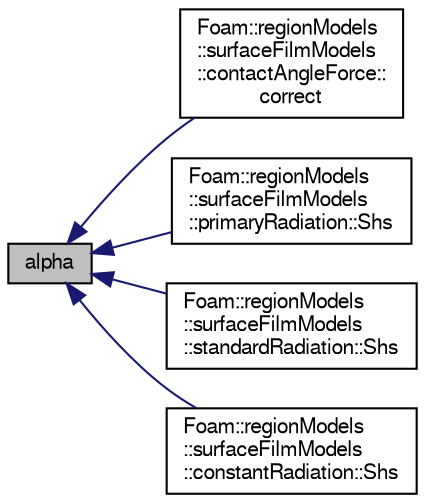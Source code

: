 digraph "alpha"
{
  bgcolor="transparent";
  edge [fontname="FreeSans",fontsize="10",labelfontname="FreeSans",labelfontsize="10"];
  node [fontname="FreeSans",fontsize="10",shape=record];
  rankdir="LR";
  Node427 [label="alpha",height=0.2,width=0.4,color="black", fillcolor="grey75", style="filled", fontcolor="black"];
  Node427 -> Node428 [dir="back",color="midnightblue",fontsize="10",style="solid",fontname="FreeSans"];
  Node428 [label="Foam::regionModels\l::surfaceFilmModels\l::contactAngleForce::\lcorrect",height=0.2,width=0.4,color="black",URL="$a29078.html#ae8286cb1594f9b26a1c5291173459307",tooltip="Correct. "];
  Node427 -> Node429 [dir="back",color="midnightblue",fontsize="10",style="solid",fontname="FreeSans"];
  Node429 [label="Foam::regionModels\l::surfaceFilmModels\l::primaryRadiation::Shs",height=0.2,width=0.4,color="black",URL="$a29126.html#a23a3971156c3d03fd32bb22f87681ab2",tooltip="Return the radiation sensible enthalpy source. "];
  Node427 -> Node430 [dir="back",color="midnightblue",fontsize="10",style="solid",fontname="FreeSans"];
  Node430 [label="Foam::regionModels\l::surfaceFilmModels\l::standardRadiation::Shs",height=0.2,width=0.4,color="black",URL="$a29130.html#a23a3971156c3d03fd32bb22f87681ab2",tooltip="Return the radiation sensible enthalpy source. "];
  Node427 -> Node431 [dir="back",color="midnightblue",fontsize="10",style="solid",fontname="FreeSans"];
  Node431 [label="Foam::regionModels\l::surfaceFilmModels\l::constantRadiation::Shs",height=0.2,width=0.4,color="black",URL="$a29114.html#a23a3971156c3d03fd32bb22f87681ab2",tooltip="Return the radiation sensible enthalpy source. "];
}
